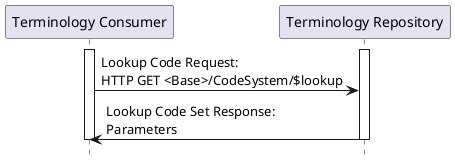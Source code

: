 @startuml
hide footbox

participant "Terminology Consumer" as Client
participant "Terminology Repository" as Server
activate Client
activate Server
Client -> Server : Lookup Code Request:\nHTTP GET <Base>/CodeSystem/$lookup
Server -> Client : Lookup Code Set Response:\nParameters
deactivate Client
deactivate Server
@enduml
